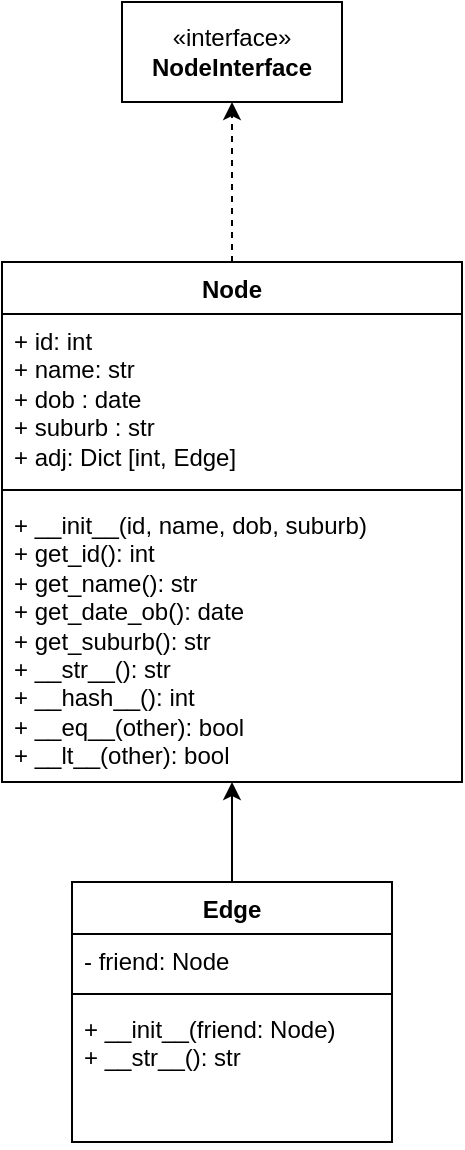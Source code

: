 <mxfile>
    <diagram id="7ojSiC6iGlci1OrzmZbM" name="Page-1">
        <mxGraphModel dx="328" dy="609" grid="1" gridSize="10" guides="1" tooltips="1" connect="1" arrows="1" fold="1" page="1" pageScale="1" pageWidth="850" pageHeight="1100" math="0" shadow="0">
            <root>
                <mxCell id="0"/>
                <mxCell id="1" parent="0"/>
                <mxCell id="12" value="" style="edgeStyle=none;html=1;dashed=1;" parent="1" source="2" target="11" edge="1">
                    <mxGeometry relative="1" as="geometry"/>
                </mxCell>
                <mxCell id="2" value="Node" style="swimlane;fontStyle=1;align=center;verticalAlign=top;childLayout=stackLayout;horizontal=1;startSize=26;horizontalStack=0;resizeParent=1;resizeParentMax=0;resizeLast=0;collapsible=1;marginBottom=0;whiteSpace=wrap;html=1;" parent="1" vertex="1">
                    <mxGeometry x="330" y="350" width="230" height="260" as="geometry"/>
                </mxCell>
                <mxCell id="3" value="+ id: int&lt;div&gt;+ name: str&lt;/div&gt;&lt;div&gt;+ dob : date&lt;/div&gt;&lt;div&gt;+ suburb : str&lt;/div&gt;&lt;div&gt;+ adj: Dict [int, Edge]&lt;/div&gt;" style="text;strokeColor=none;fillColor=none;align=left;verticalAlign=top;spacingLeft=4;spacingRight=4;overflow=hidden;rotatable=0;points=[[0,0.5],[1,0.5]];portConstraint=eastwest;whiteSpace=wrap;html=1;" parent="2" vertex="1">
                    <mxGeometry y="26" width="230" height="84" as="geometry"/>
                </mxCell>
                <mxCell id="4" value="" style="line;strokeWidth=1;fillColor=none;align=left;verticalAlign=middle;spacingTop=-1;spacingLeft=3;spacingRight=3;rotatable=0;labelPosition=right;points=[];portConstraint=eastwest;strokeColor=inherit;" parent="2" vertex="1">
                    <mxGeometry y="110" width="230" height="8" as="geometry"/>
                </mxCell>
                <mxCell id="5" value="+ __init__(id, name, dob, suburb)&lt;div&gt;+ get_id(): int&lt;/div&gt;&lt;div&gt;+&amp;nbsp;&lt;span style=&quot;background-color: transparent;&quot;&gt;get_name(): str&amp;nbsp;&lt;/span&gt;&lt;/div&gt;&lt;div&gt;+ get_date_ob(): date&lt;/div&gt;&lt;div&gt;+ get_suburb(): str&lt;/div&gt;&lt;div&gt;+ __str__(): str&lt;/div&gt;&lt;div&gt;+ __hash__(): int&lt;/div&gt;&lt;div&gt;+ __eq__(other): bool&lt;/div&gt;&lt;div&gt;+ __lt__(other): bool&lt;/div&gt;" style="text;strokeColor=none;fillColor=none;align=left;verticalAlign=top;spacingLeft=4;spacingRight=4;overflow=hidden;rotatable=0;points=[[0,0.5],[1,0.5]];portConstraint=eastwest;whiteSpace=wrap;html=1;" parent="2" vertex="1">
                    <mxGeometry y="118" width="230" height="142" as="geometry"/>
                </mxCell>
                <mxCell id="10" value="" style="edgeStyle=none;html=1;" parent="1" source="6" target="5" edge="1">
                    <mxGeometry relative="1" as="geometry"/>
                </mxCell>
                <mxCell id="6" value="Edge" style="swimlane;fontStyle=1;align=center;verticalAlign=top;childLayout=stackLayout;horizontal=1;startSize=26;horizontalStack=0;resizeParent=1;resizeParentMax=0;resizeLast=0;collapsible=1;marginBottom=0;whiteSpace=wrap;html=1;" parent="1" vertex="1">
                    <mxGeometry x="365" y="660" width="160" height="130" as="geometry"/>
                </mxCell>
                <mxCell id="7" value="- friend: Node" style="text;strokeColor=none;fillColor=none;align=left;verticalAlign=top;spacingLeft=4;spacingRight=4;overflow=hidden;rotatable=0;points=[[0,0.5],[1,0.5]];portConstraint=eastwest;whiteSpace=wrap;html=1;" parent="6" vertex="1">
                    <mxGeometry y="26" width="160" height="26" as="geometry"/>
                </mxCell>
                <mxCell id="8" value="" style="line;strokeWidth=1;fillColor=none;align=left;verticalAlign=middle;spacingTop=-1;spacingLeft=3;spacingRight=3;rotatable=0;labelPosition=right;points=[];portConstraint=eastwest;strokeColor=inherit;" parent="6" vertex="1">
                    <mxGeometry y="52" width="160" height="8" as="geometry"/>
                </mxCell>
                <mxCell id="9" value="&lt;div&gt;&lt;div&gt;+ __init__(friend: Node)&lt;/div&gt;&lt;div&gt;+ __str__(): str&amp;nbsp;&lt;/div&gt;&lt;/div&gt;" style="text;strokeColor=none;fillColor=none;align=left;verticalAlign=top;spacingLeft=4;spacingRight=4;overflow=hidden;rotatable=0;points=[[0,0.5],[1,0.5]];portConstraint=eastwest;whiteSpace=wrap;html=1;" parent="6" vertex="1">
                    <mxGeometry y="60" width="160" height="70" as="geometry"/>
                </mxCell>
                <mxCell id="11" value="«interface»&lt;br&gt;&lt;b&gt;NodeInterface&lt;/b&gt;" style="html=1;whiteSpace=wrap;" parent="1" vertex="1">
                    <mxGeometry x="390" y="220" width="110" height="50" as="geometry"/>
                </mxCell>
            </root>
        </mxGraphModel>
    </diagram>
</mxfile>